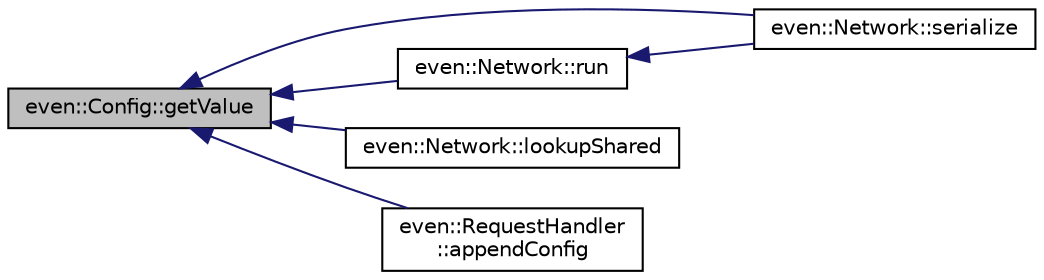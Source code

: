 digraph "even::Config::getValue"
{
  edge [fontname="Helvetica",fontsize="10",labelfontname="Helvetica",labelfontsize="10"];
  node [fontname="Helvetica",fontsize="10",shape=record];
  rankdir="LR";
  Node9 [label="even::Config::getValue",height=0.2,width=0.4,color="black", fillcolor="grey75", style="filled", fontcolor="black"];
  Node9 -> Node10 [dir="back",color="midnightblue",fontsize="10",style="solid",fontname="Helvetica"];
  Node10 [label="even::Network::serialize",height=0.2,width=0.4,color="black", fillcolor="white", style="filled",URL="$classeven_1_1_network.html#ad9d1416d650c2f4d82046a4e34cce3c2",tooltip="Return values in json array packed by path_ set. "];
  Node9 -> Node11 [dir="back",color="midnightblue",fontsize="10",style="solid",fontname="Helvetica"];
  Node11 [label="even::Network::run",height=0.2,width=0.4,color="black", fillcolor="white", style="filled",URL="$classeven_1_1_network.html#a25621b6b9d80ae1157f1e835d4246ca8",tooltip="Stop/Run simulation. "];
  Node11 -> Node10 [dir="back",color="midnightblue",fontsize="10",style="solid",fontname="Helvetica"];
  Node9 -> Node12 [dir="back",color="midnightblue",fontsize="10",style="solid",fontname="Helvetica"];
  Node12 [label="even::Network::lookupShared",height=0.2,width=0.4,color="black", fillcolor="white", style="filled",URL="$classeven_1_1_network.html#a759f66298d49cac154571b18f08e3cec",tooltip="Shared space observer. "];
  Node9 -> Node13 [dir="back",color="midnightblue",fontsize="10",style="solid",fontname="Helvetica"];
  Node13 [label="even::RequestHandler\l::appendConfig",height=0.2,width=0.4,color="black", fillcolor="white", style="filled",URL="$classeven_1_1_request_handler.html#a47fa831e85f6df6f494ae20bd058e562",tooltip="Add config array to reuqest handler. "];
}
